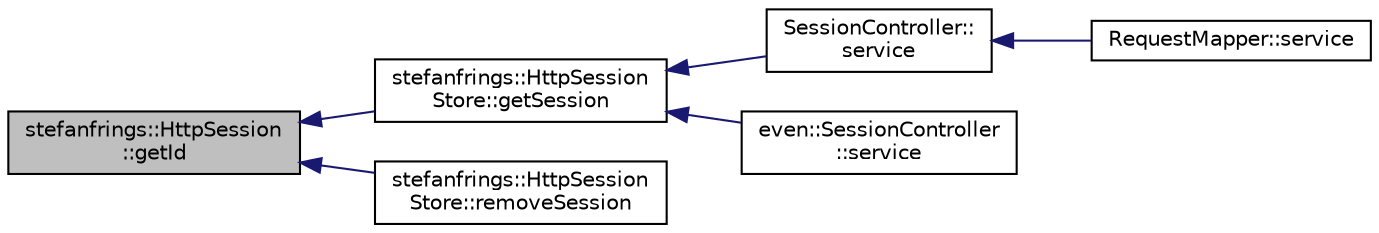 digraph "stefanfrings::HttpSession::getId"
{
  edge [fontname="Helvetica",fontsize="10",labelfontname="Helvetica",labelfontsize="10"];
  node [fontname="Helvetica",fontsize="10",shape=record];
  rankdir="LR";
  Node19 [label="stefanfrings::HttpSession\l::getId",height=0.2,width=0.4,color="black", fillcolor="grey75", style="filled", fontcolor="black"];
  Node19 -> Node20 [dir="back",color="midnightblue",fontsize="10",style="solid",fontname="Helvetica"];
  Node20 [label="stefanfrings::HttpSession\lStore::getSession",height=0.2,width=0.4,color="black", fillcolor="white", style="filled",URL="$classstefanfrings_1_1_http_session_store.html#aeaf8409e1844366c12f18fd34d477a31"];
  Node20 -> Node21 [dir="back",color="midnightblue",fontsize="10",style="solid",fontname="Helvetica"];
  Node21 [label="SessionController::\lservice",height=0.2,width=0.4,color="black", fillcolor="white", style="filled",URL="$class_session_controller.html#a2eb65af29d53ff51d709cc892611d5a9"];
  Node21 -> Node22 [dir="back",color="midnightblue",fontsize="10",style="solid",fontname="Helvetica"];
  Node22 [label="RequestMapper::service",height=0.2,width=0.4,color="black", fillcolor="white", style="filled",URL="$class_request_mapper.html#a5faa3e99e8599b260d2c9ec1479b6419"];
  Node20 -> Node23 [dir="back",color="midnightblue",fontsize="10",style="solid",fontname="Helvetica"];
  Node23 [label="even::SessionController\l::service",height=0.2,width=0.4,color="black", fillcolor="white", style="filled",URL="$classeven_1_1_session_controller.html#a2eb65af29d53ff51d709cc892611d5a9"];
  Node19 -> Node24 [dir="back",color="midnightblue",fontsize="10",style="solid",fontname="Helvetica"];
  Node24 [label="stefanfrings::HttpSession\lStore::removeSession",height=0.2,width=0.4,color="black", fillcolor="white", style="filled",URL="$classstefanfrings_1_1_http_session_store.html#a572d35ddc23b3ecac7c40aecc2b40a5e"];
}
